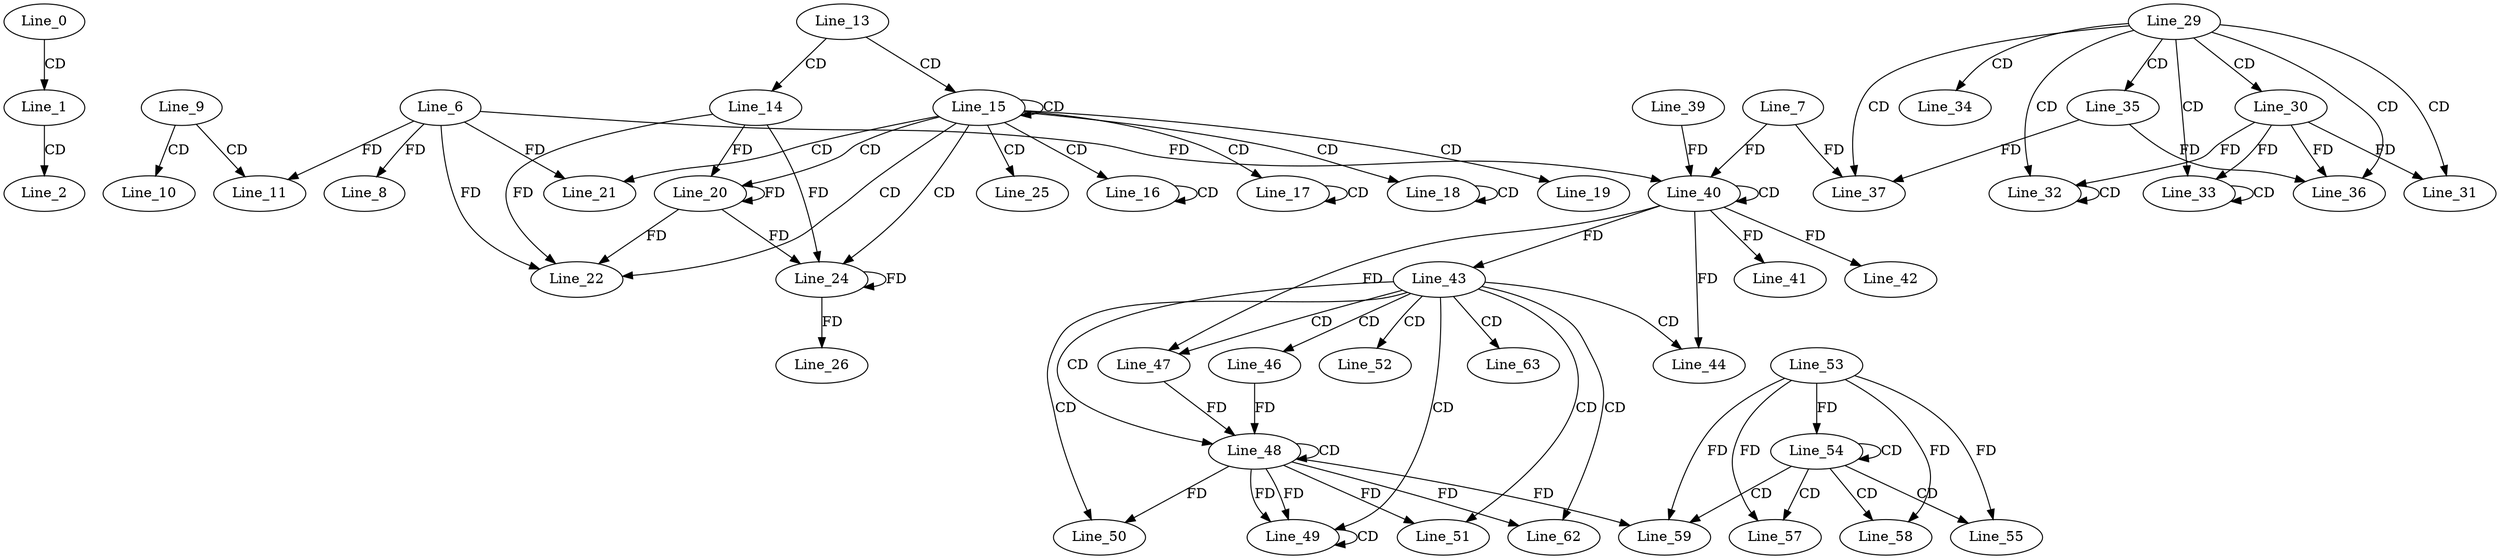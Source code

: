 digraph G {
  Line_0;
  Line_1;
  Line_2;
  Line_6;
  Line_8;
  Line_9;
  Line_10;
  Line_11;
  Line_11;
  Line_13;
  Line_14;
  Line_15;
  Line_15;
  Line_16;
  Line_16;
  Line_17;
  Line_17;
  Line_18;
  Line_18;
  Line_19;
  Line_20;
  Line_21;
  Line_21;
  Line_22;
  Line_22;
  Line_24;
  Line_25;
  Line_26;
  Line_26;
  Line_29;
  Line_30;
  Line_31;
  Line_32;
  Line_32;
  Line_33;
  Line_33;
  Line_34;
  Line_35;
  Line_36;
  Line_37;
  Line_7;
  Line_40;
  Line_40;
  Line_39;
  Line_41;
  Line_42;
  Line_43;
  Line_43;
  Line_44;
  Line_44;
  Line_46;
  Line_47;
  Line_47;
  Line_48;
  Line_48;
  Line_49;
  Line_49;
  Line_49;
  Line_49;
  Line_50;
  Line_50;
  Line_51;
  Line_51;
  Line_51;
  Line_52;
  Line_54;
  Line_54;
  Line_53;
  Line_54;
  Line_55;
  Line_55;
  Line_57;
  Line_58;
  Line_58;
  Line_59;
  Line_62;
  Line_62;
  Line_63;
  Line_0 -> Line_1 [ label="CD" ];
  Line_1 -> Line_2 [ label="CD" ];
  Line_6 -> Line_8 [ label="FD" ];
  Line_9 -> Line_10 [ label="CD" ];
  Line_9 -> Line_11 [ label="CD" ];
  Line_6 -> Line_11 [ label="FD" ];
  Line_13 -> Line_14 [ label="CD" ];
  Line_13 -> Line_15 [ label="CD" ];
  Line_15 -> Line_15 [ label="CD" ];
  Line_15 -> Line_16 [ label="CD" ];
  Line_16 -> Line_16 [ label="CD" ];
  Line_15 -> Line_17 [ label="CD" ];
  Line_17 -> Line_17 [ label="CD" ];
  Line_15 -> Line_18 [ label="CD" ];
  Line_18 -> Line_18 [ label="CD" ];
  Line_15 -> Line_19 [ label="CD" ];
  Line_15 -> Line_20 [ label="CD" ];
  Line_14 -> Line_20 [ label="FD" ];
  Line_20 -> Line_20 [ label="FD" ];
  Line_15 -> Line_21 [ label="CD" ];
  Line_6 -> Line_21 [ label="FD" ];
  Line_15 -> Line_22 [ label="CD" ];
  Line_14 -> Line_22 [ label="FD" ];
  Line_20 -> Line_22 [ label="FD" ];
  Line_6 -> Line_22 [ label="FD" ];
  Line_15 -> Line_24 [ label="CD" ];
  Line_14 -> Line_24 [ label="FD" ];
  Line_20 -> Line_24 [ label="FD" ];
  Line_24 -> Line_24 [ label="FD" ];
  Line_15 -> Line_25 [ label="CD" ];
  Line_24 -> Line_26 [ label="FD" ];
  Line_29 -> Line_30 [ label="CD" ];
  Line_29 -> Line_31 [ label="CD" ];
  Line_30 -> Line_31 [ label="FD" ];
  Line_29 -> Line_32 [ label="CD" ];
  Line_32 -> Line_32 [ label="CD" ];
  Line_30 -> Line_32 [ label="FD" ];
  Line_29 -> Line_33 [ label="CD" ];
  Line_33 -> Line_33 [ label="CD" ];
  Line_30 -> Line_33 [ label="FD" ];
  Line_29 -> Line_34 [ label="CD" ];
  Line_29 -> Line_35 [ label="CD" ];
  Line_29 -> Line_36 [ label="CD" ];
  Line_35 -> Line_36 [ label="FD" ];
  Line_30 -> Line_36 [ label="FD" ];
  Line_29 -> Line_37 [ label="CD" ];
  Line_7 -> Line_37 [ label="FD" ];
  Line_35 -> Line_37 [ label="FD" ];
  Line_40 -> Line_40 [ label="CD" ];
  Line_6 -> Line_40 [ label="FD" ];
  Line_39 -> Line_40 [ label="FD" ];
  Line_7 -> Line_40 [ label="FD" ];
  Line_40 -> Line_41 [ label="FD" ];
  Line_40 -> Line_42 [ label="FD" ];
  Line_40 -> Line_43 [ label="FD" ];
  Line_43 -> Line_44 [ label="CD" ];
  Line_40 -> Line_44 [ label="FD" ];
  Line_43 -> Line_46 [ label="CD" ];
  Line_43 -> Line_47 [ label="CD" ];
  Line_40 -> Line_47 [ label="FD" ];
  Line_43 -> Line_48 [ label="CD" ];
  Line_48 -> Line_48 [ label="CD" ];
  Line_46 -> Line_48 [ label="FD" ];
  Line_47 -> Line_48 [ label="FD" ];
  Line_43 -> Line_49 [ label="CD" ];
  Line_48 -> Line_49 [ label="FD" ];
  Line_49 -> Line_49 [ label="CD" ];
  Line_48 -> Line_49 [ label="FD" ];
  Line_43 -> Line_50 [ label="CD" ];
  Line_48 -> Line_50 [ label="FD" ];
  Line_43 -> Line_51 [ label="CD" ];
  Line_48 -> Line_51 [ label="FD" ];
  Line_43 -> Line_52 [ label="CD" ];
  Line_54 -> Line_54 [ label="CD" ];
  Line_53 -> Line_54 [ label="FD" ];
  Line_54 -> Line_55 [ label="CD" ];
  Line_53 -> Line_55 [ label="FD" ];
  Line_54 -> Line_57 [ label="CD" ];
  Line_53 -> Line_57 [ label="FD" ];
  Line_54 -> Line_58 [ label="CD" ];
  Line_53 -> Line_58 [ label="FD" ];
  Line_54 -> Line_59 [ label="CD" ];
  Line_48 -> Line_59 [ label="FD" ];
  Line_53 -> Line_59 [ label="FD" ];
  Line_43 -> Line_62 [ label="CD" ];
  Line_48 -> Line_62 [ label="FD" ];
  Line_43 -> Line_63 [ label="CD" ];
}
